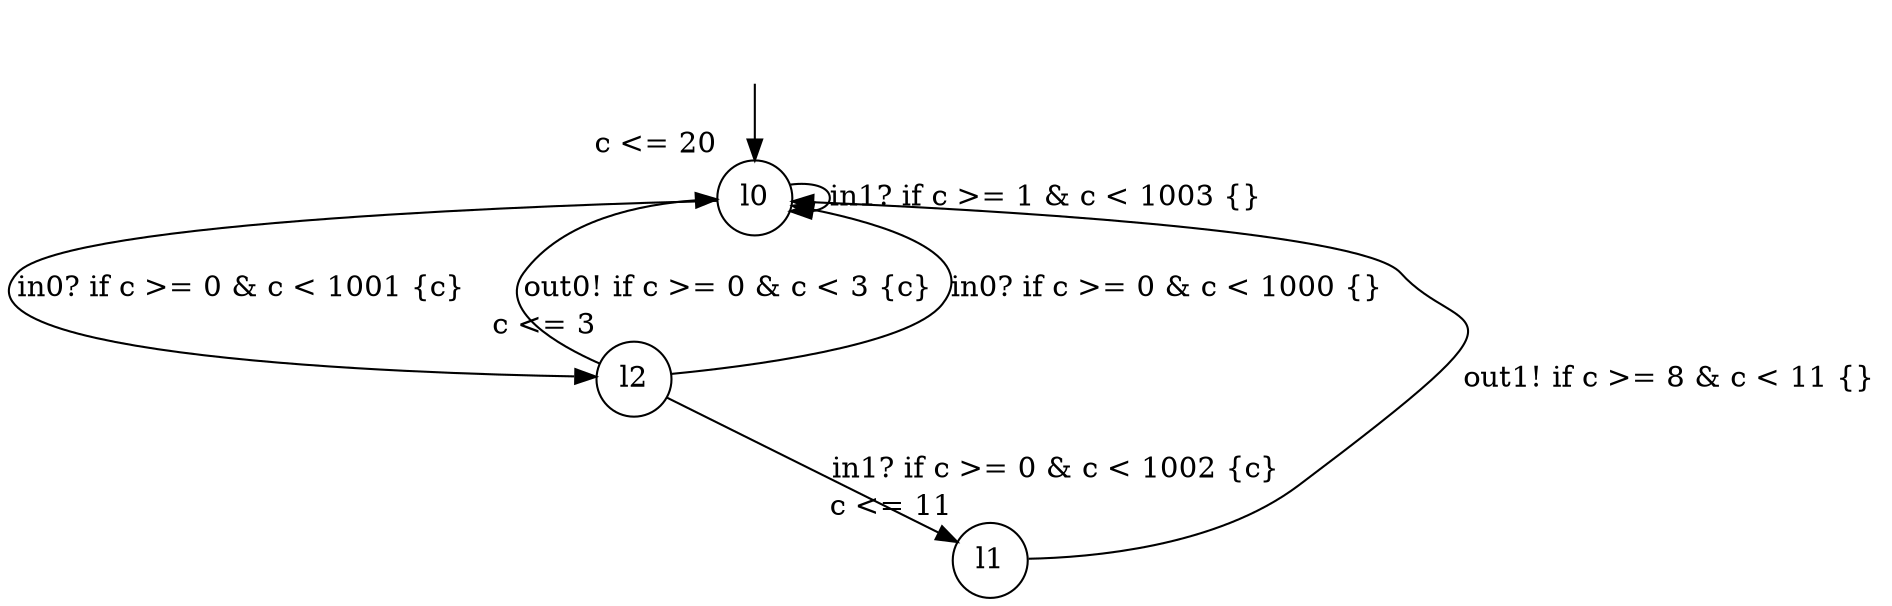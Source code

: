 digraph g {
__start0 [label="" shape="none"];
l0 [shape="circle" margin=0 label="l0", xlabel="c <= 20"];
l1 [shape="circle" margin=0 label="l1", xlabel="c <= 11"];
l2 [shape="circle" margin=0 label="l2", xlabel="c <= 3"];
l0 -> l2 [label="in0? if c >= 0 & c < 1001 {c} "];
l0 -> l0 [label="in1? if c >= 1 & c < 1003 {} "];
l1 -> l0 [label="out1! if c >= 8 & c < 11 {} "];
l2 -> l0 [label="out0! if c >= 0 & c < 3 {c} "];
l2 -> l1 [label="in1? if c >= 0 & c < 1002 {c} "];
l2 -> l0 [label="in0? if c >= 0 & c < 1000 {} "];
__start0 -> l0;
}
